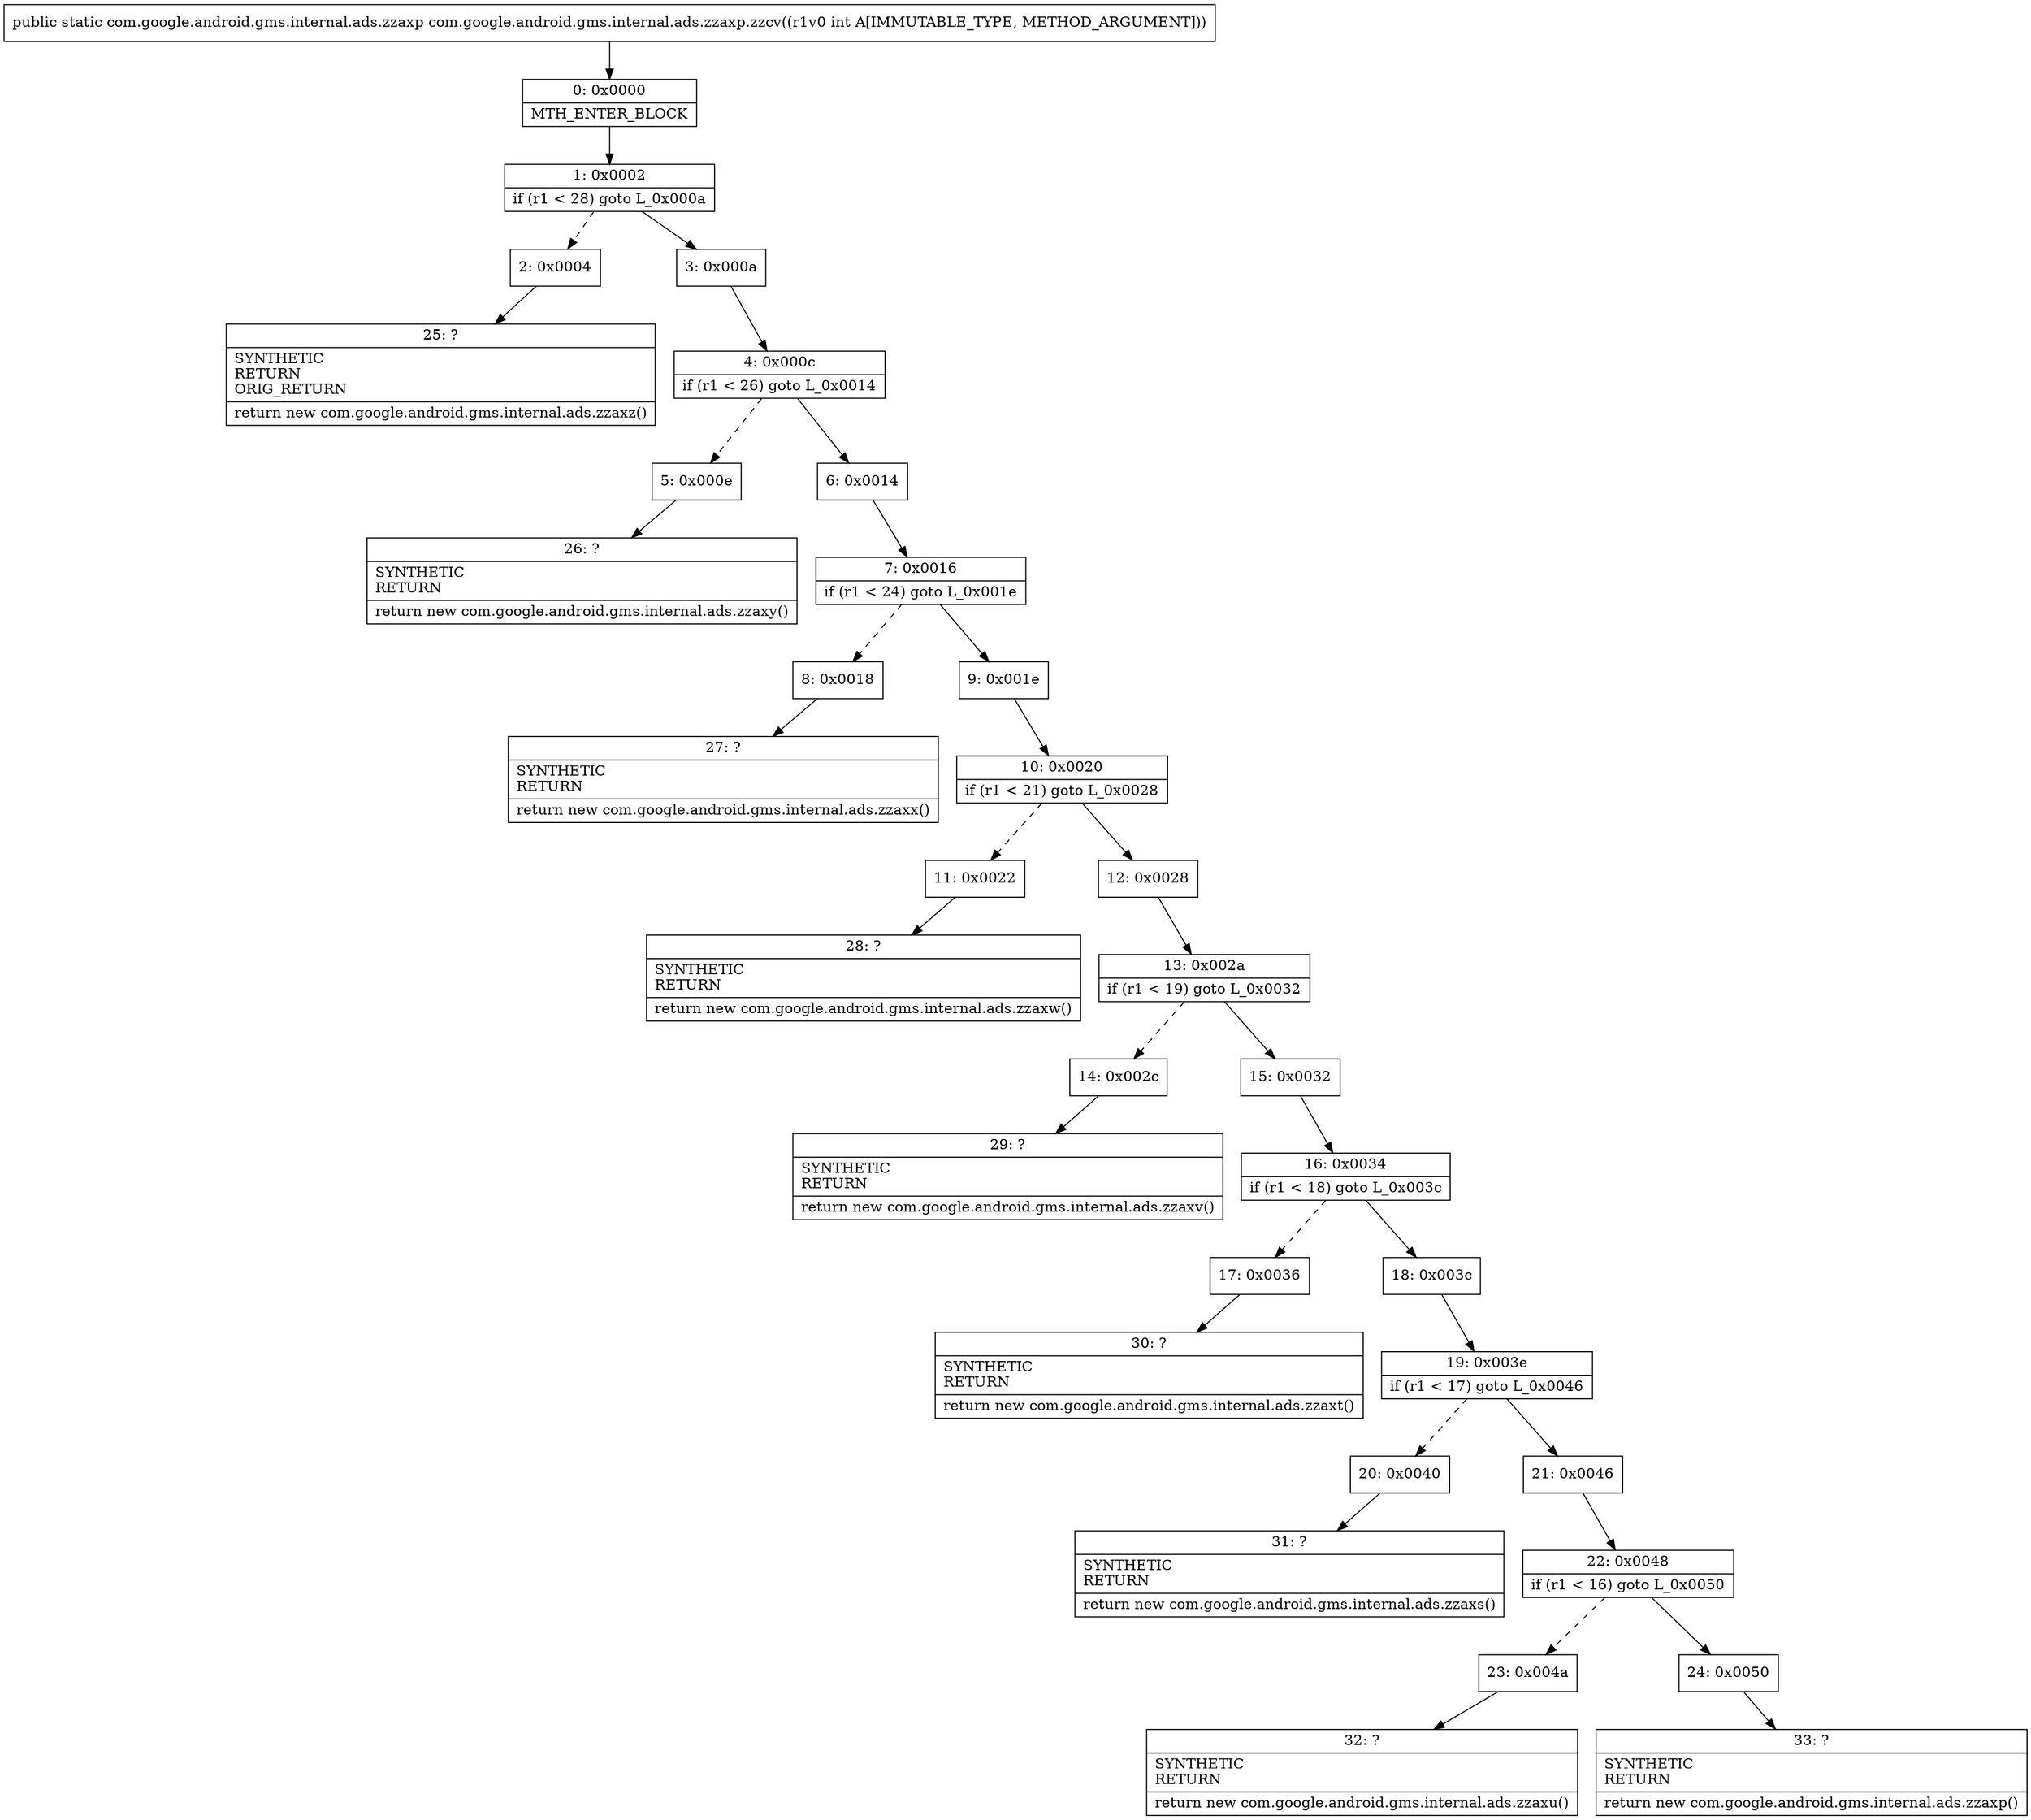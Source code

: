 digraph "CFG forcom.google.android.gms.internal.ads.zzaxp.zzcv(I)Lcom\/google\/android\/gms\/internal\/ads\/zzaxp;" {
Node_0 [shape=record,label="{0\:\ 0x0000|MTH_ENTER_BLOCK\l}"];
Node_1 [shape=record,label="{1\:\ 0x0002|if (r1 \< 28) goto L_0x000a\l}"];
Node_2 [shape=record,label="{2\:\ 0x0004}"];
Node_3 [shape=record,label="{3\:\ 0x000a}"];
Node_4 [shape=record,label="{4\:\ 0x000c|if (r1 \< 26) goto L_0x0014\l}"];
Node_5 [shape=record,label="{5\:\ 0x000e}"];
Node_6 [shape=record,label="{6\:\ 0x0014}"];
Node_7 [shape=record,label="{7\:\ 0x0016|if (r1 \< 24) goto L_0x001e\l}"];
Node_8 [shape=record,label="{8\:\ 0x0018}"];
Node_9 [shape=record,label="{9\:\ 0x001e}"];
Node_10 [shape=record,label="{10\:\ 0x0020|if (r1 \< 21) goto L_0x0028\l}"];
Node_11 [shape=record,label="{11\:\ 0x0022}"];
Node_12 [shape=record,label="{12\:\ 0x0028}"];
Node_13 [shape=record,label="{13\:\ 0x002a|if (r1 \< 19) goto L_0x0032\l}"];
Node_14 [shape=record,label="{14\:\ 0x002c}"];
Node_15 [shape=record,label="{15\:\ 0x0032}"];
Node_16 [shape=record,label="{16\:\ 0x0034|if (r1 \< 18) goto L_0x003c\l}"];
Node_17 [shape=record,label="{17\:\ 0x0036}"];
Node_18 [shape=record,label="{18\:\ 0x003c}"];
Node_19 [shape=record,label="{19\:\ 0x003e|if (r1 \< 17) goto L_0x0046\l}"];
Node_20 [shape=record,label="{20\:\ 0x0040}"];
Node_21 [shape=record,label="{21\:\ 0x0046}"];
Node_22 [shape=record,label="{22\:\ 0x0048|if (r1 \< 16) goto L_0x0050\l}"];
Node_23 [shape=record,label="{23\:\ 0x004a}"];
Node_24 [shape=record,label="{24\:\ 0x0050}"];
Node_25 [shape=record,label="{25\:\ ?|SYNTHETIC\lRETURN\lORIG_RETURN\l|return new com.google.android.gms.internal.ads.zzaxz()\l}"];
Node_26 [shape=record,label="{26\:\ ?|SYNTHETIC\lRETURN\l|return new com.google.android.gms.internal.ads.zzaxy()\l}"];
Node_27 [shape=record,label="{27\:\ ?|SYNTHETIC\lRETURN\l|return new com.google.android.gms.internal.ads.zzaxx()\l}"];
Node_28 [shape=record,label="{28\:\ ?|SYNTHETIC\lRETURN\l|return new com.google.android.gms.internal.ads.zzaxw()\l}"];
Node_29 [shape=record,label="{29\:\ ?|SYNTHETIC\lRETURN\l|return new com.google.android.gms.internal.ads.zzaxv()\l}"];
Node_30 [shape=record,label="{30\:\ ?|SYNTHETIC\lRETURN\l|return new com.google.android.gms.internal.ads.zzaxt()\l}"];
Node_31 [shape=record,label="{31\:\ ?|SYNTHETIC\lRETURN\l|return new com.google.android.gms.internal.ads.zzaxs()\l}"];
Node_32 [shape=record,label="{32\:\ ?|SYNTHETIC\lRETURN\l|return new com.google.android.gms.internal.ads.zzaxu()\l}"];
Node_33 [shape=record,label="{33\:\ ?|SYNTHETIC\lRETURN\l|return new com.google.android.gms.internal.ads.zzaxp()\l}"];
MethodNode[shape=record,label="{public static com.google.android.gms.internal.ads.zzaxp com.google.android.gms.internal.ads.zzaxp.zzcv((r1v0 int A[IMMUTABLE_TYPE, METHOD_ARGUMENT])) }"];
MethodNode -> Node_0;
Node_0 -> Node_1;
Node_1 -> Node_2[style=dashed];
Node_1 -> Node_3;
Node_2 -> Node_25;
Node_3 -> Node_4;
Node_4 -> Node_5[style=dashed];
Node_4 -> Node_6;
Node_5 -> Node_26;
Node_6 -> Node_7;
Node_7 -> Node_8[style=dashed];
Node_7 -> Node_9;
Node_8 -> Node_27;
Node_9 -> Node_10;
Node_10 -> Node_11[style=dashed];
Node_10 -> Node_12;
Node_11 -> Node_28;
Node_12 -> Node_13;
Node_13 -> Node_14[style=dashed];
Node_13 -> Node_15;
Node_14 -> Node_29;
Node_15 -> Node_16;
Node_16 -> Node_17[style=dashed];
Node_16 -> Node_18;
Node_17 -> Node_30;
Node_18 -> Node_19;
Node_19 -> Node_20[style=dashed];
Node_19 -> Node_21;
Node_20 -> Node_31;
Node_21 -> Node_22;
Node_22 -> Node_23[style=dashed];
Node_22 -> Node_24;
Node_23 -> Node_32;
Node_24 -> Node_33;
}

